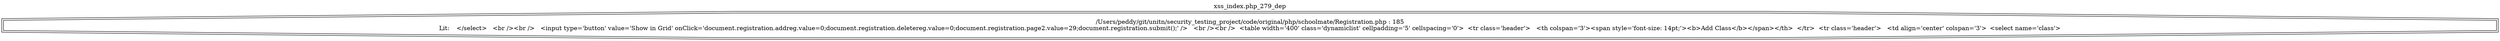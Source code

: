 digraph cfg {
  label="xss_index.php_279_dep";
  labelloc=t;
  n1 [shape=doubleoctagon, label="/Users/peddy/git/unitn/security_testing_project/code/original/php/schoolmate/Registration.php : 185\nLit: 	 </select>   <br /><br />   <input type='button' value='Show in Grid' onClick='document.registration.addreg.value=0;document.registration.deletereg.value=0;document.registration.page2.value=29;document.registration.submit();' />   <br /><br />  <table width='400' class='dynamiclist' cellpadding='5' cellspacing='0'>  <tr class='header'>   <th colspan='3'><span style='font-size: 14pt;'><b>Add Class</b></span></th>  </tr>  <tr class='header'>   <td align='center' colspan='3'>	<select name='class'>\n"];
}

